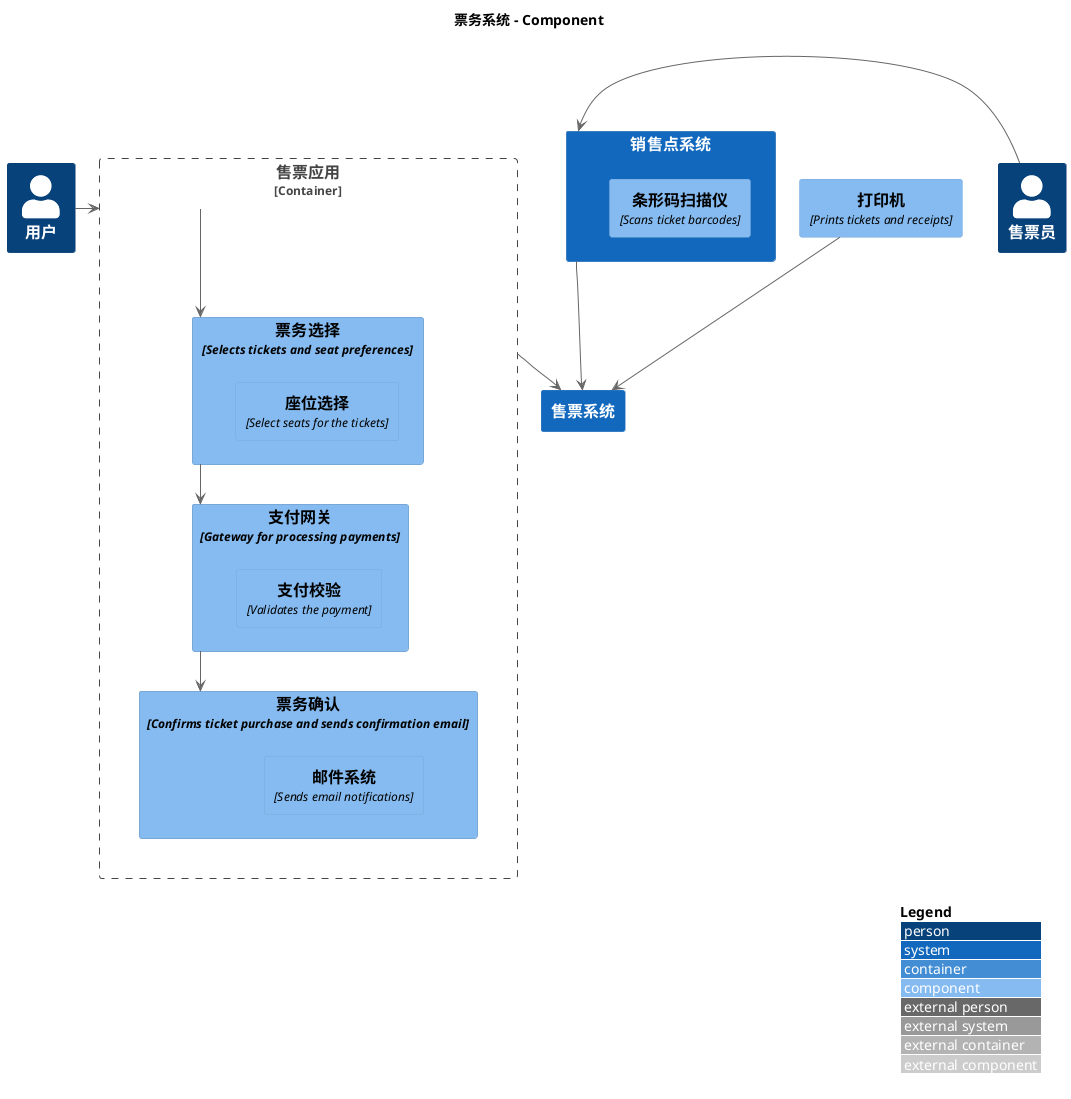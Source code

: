 @startuml
top to bottom direction

!include <C4/C4_Component>

 LAYOUT_WITH_LEGEND()
title 票务系统 - Component

Person(customer, "用户")
System(ticketing, "售票系统")
 Container_Boundary(app, "售票应用", "Web-based ticketing app") {
  Component(ticketSelection, "票务选择", "Selects tickets and seat preferences") {
    Component(seatSelection, "座位选择", "Select seats for the tickets")
  }
  Component(paymentGateway, "支付网关", "Gateway for processing payments") {
    Component(paymentValidation, "支付校验", "Validates the payment")
  }
  Component(ticketConfirmation, "票务确认", "Confirms ticket purchase and sends confirmation email") {
    Component(emailService, "邮件系统", "Sends email notifications")
  }
}

Person(ticketSeller, "售票员")
System(pos, "销售点系统") {
    Component(barcodeScanner, "条形码扫描仪", "Scans ticket barcodes")
}
Component(printer, "打印机", "Prints tickets and receipts")

customer -> app
app -down-> ticketSelection
ticketSelection -down-> paymentGateway
paymentGateway -down-> ticketConfirmation

ticketSeller -> pos
app -down-> ticketing
pos -down-> ticketing
printer --> ticketing
@enduml